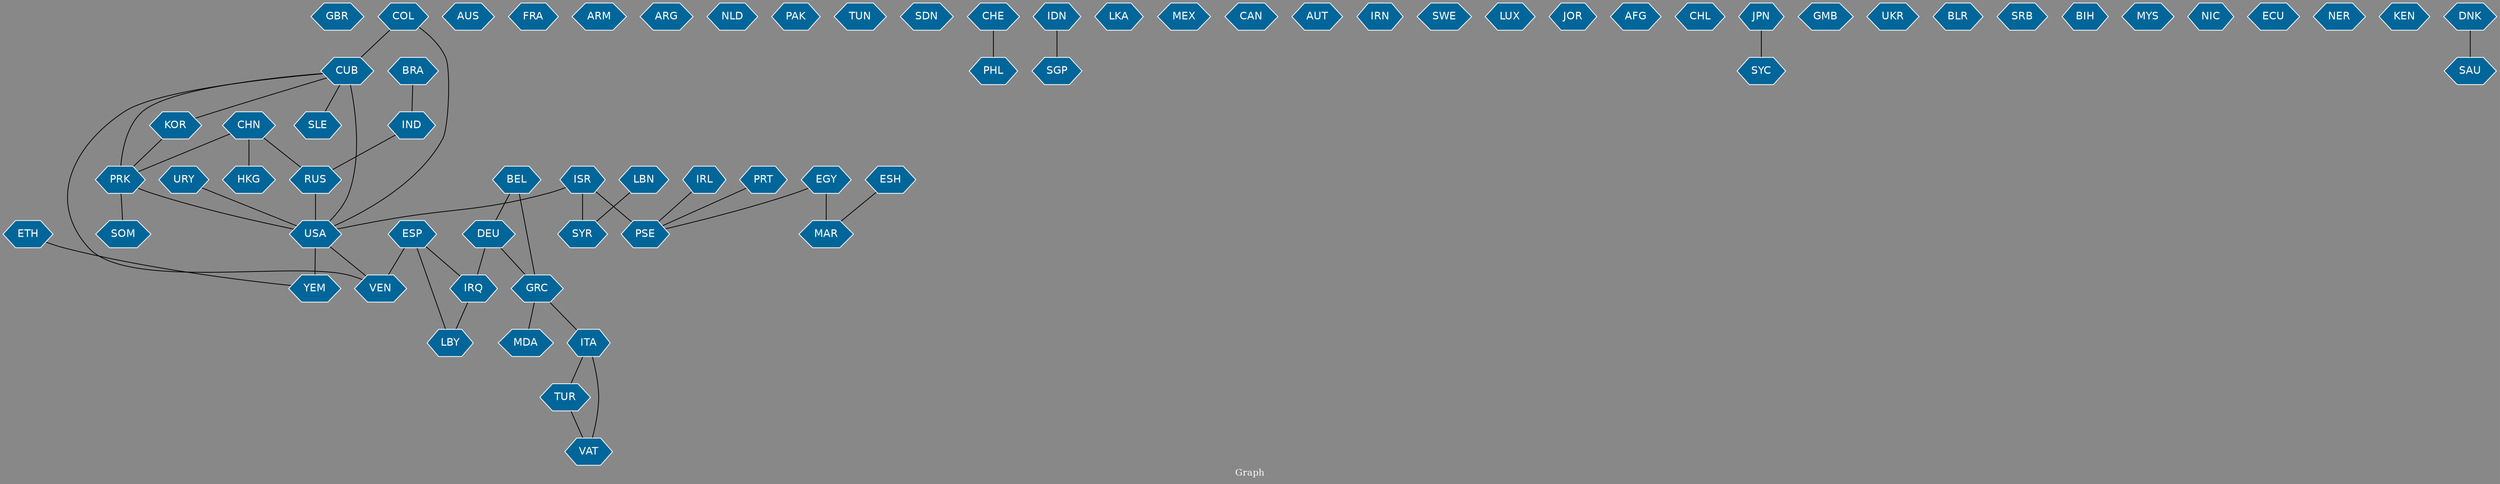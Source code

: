 // Countries together in item graph
graph {
	graph [bgcolor="#888888" fontcolor=white fontsize=12 label="Graph" outputorder=edgesfirst overlap=prism]
	node [color=white fillcolor="#006699" fontcolor=white fontname=Helvetica shape=hexagon style=filled]
	edge [arrowhead=open color=black fontcolor=white fontname=Courier fontsize=12]
		GBR [label=GBR]
		USA [label=USA]
		AUS [label=AUS]
		RUS [label=RUS]
		CHN [label=CHN]
		FRA [label=FRA]
		VEN [label=VEN]
		CUB [label=CUB]
		PSE [label=PSE]
		ARM [label=ARM]
		ARG [label=ARG]
		BRA [label=BRA]
		ESP [label=ESP]
		DEU [label=DEU]
		SLE [label=SLE]
		SYR [label=SYR]
		ISR [label=ISR]
		PRK [label=PRK]
		YEM [label=YEM]
		TUR [label=TUR]
		ITA [label=ITA]
		NLD [label=NLD]
		PAK [label=PAK]
		BEL [label=BEL]
		EGY [label=EGY]
		TUN [label=TUN]
		SDN [label=SDN]
		IND [label=IND]
		GRC [label=GRC]
		MAR [label=MAR]
		KOR [label=KOR]
		VAT [label=VAT]
		IRQ [label=IRQ]
		CHE [label=CHE]
		PHL [label=PHL]
		COL [label=COL]
		IDN [label=IDN]
		SGP [label=SGP]
		LKA [label=LKA]
		MEX [label=MEX]
		CAN [label=CAN]
		LBN [label=LBN]
		HKG [label=HKG]
		AUT [label=AUT]
		IRN [label=IRN]
		SWE [label=SWE]
		LUX [label=LUX]
		MDA [label=MDA]
		JOR [label=JOR]
		PRT [label=PRT]
		SOM [label=SOM]
		AFG [label=AFG]
		URY [label=URY]
		CHL [label=CHL]
		SYC [label=SYC]
		JPN [label=JPN]
		GMB [label=GMB]
		UKR [label=UKR]
		BLR [label=BLR]
		ESH [label=ESH]
		SRB [label=SRB]
		BIH [label=BIH]
		MYS [label=MYS]
		NIC [label=NIC]
		ECU [label=ECU]
		NER [label=NER]
		LBY [label=LBY]
		KEN [label=KEN]
		SAU [label=SAU]
		DNK [label=DNK]
		ETH [label=ETH]
		IRL [label=IRL]
			GRC -- ITA [weight=1]
			KOR -- PRK [weight=1]
			ISR -- PSE [weight=4]
			CHN -- PRK [weight=1]
			COL -- CUB [weight=1]
			ITA -- TUR [weight=1]
			ISR -- SYR [weight=3]
			EGY -- PSE [weight=1]
			IRL -- PSE [weight=1]
			ESP -- LBY [weight=1]
			PRT -- PSE [weight=1]
			URY -- USA [weight=3]
			JPN -- SYC [weight=1]
			DNK -- SAU [weight=1]
			ESP -- VEN [weight=2]
			IND -- RUS [weight=1]
			PRK -- SOM [weight=1]
			GRC -- MDA [weight=1]
			DEU -- IRQ [weight=1]
			ITA -- VAT [weight=1]
			ETH -- YEM [weight=1]
			COL -- USA [weight=1]
			TUR -- VAT [weight=1]
			USA -- YEM [weight=5]
			CHN -- RUS [weight=1]
			CHE -- PHL [weight=1]
			RUS -- USA [weight=2]
			BEL -- GRC [weight=1]
			LBN -- SYR [weight=1]
			USA -- VEN [weight=2]
			ESH -- MAR [weight=1]
			CUB -- USA [weight=6]
			ISR -- USA [weight=1]
			DEU -- GRC [weight=1]
			ESP -- IRQ [weight=1]
			CUB -- PRK [weight=1]
			CUB -- SLE [weight=1]
			CUB -- KOR [weight=1]
			IDN -- SGP [weight=2]
			IRQ -- LBY [weight=1]
			PRK -- USA [weight=1]
			EGY -- MAR [weight=2]
			CHN -- HKG [weight=1]
			BEL -- DEU [weight=1]
			BRA -- IND [weight=1]
			CUB -- VEN [weight=1]
}
